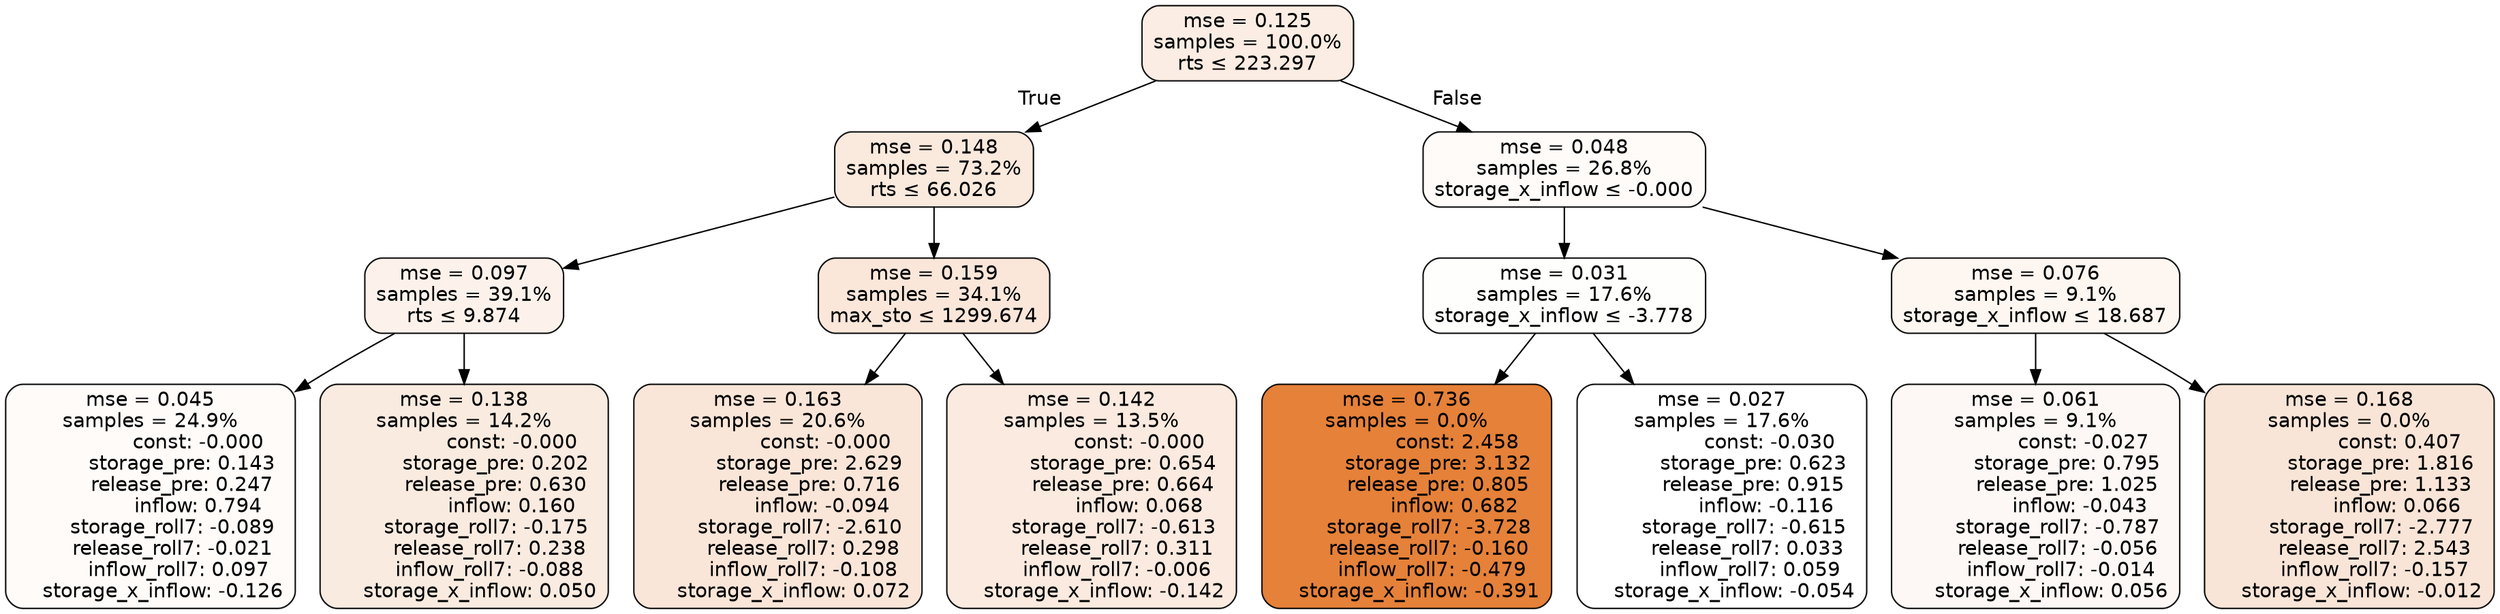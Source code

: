 digraph tree {
bgcolor="transparent"
node [shape=rectangle, style="filled, rounded", color="black", fontname=helvetica] ;
edge [fontname=helvetica] ;
	"0" [label="mse = 0.125
samples = 100.0%
rts &le; 223.297", fillcolor="#fbede3"]
	"1" [label="mse = 0.148
samples = 73.2%
rts &le; 66.026", fillcolor="#fae9dd"]
	"2" [label="mse = 0.097
samples = 39.1%
rts &le; 9.874", fillcolor="#fcf2eb"]
	"3" [label="mse = 0.045
samples = 24.9%
               const: -0.000
          storage_pre: 0.143
          release_pre: 0.247
               inflow: 0.794
       storage_roll7: -0.089
       release_roll7: -0.021
         inflow_roll7: 0.097
    storage_x_inflow: -0.126", fillcolor="#fefbf9"]
	"4" [label="mse = 0.138
samples = 14.2%
               const: -0.000
          storage_pre: 0.202
          release_pre: 0.630
               inflow: 0.160
       storage_roll7: -0.175
        release_roll7: 0.238
        inflow_roll7: -0.088
     storage_x_inflow: 0.050", fillcolor="#faebe0"]
	"5" [label="mse = 0.159
samples = 34.1%
max_sto &le; 1299.674", fillcolor="#fae7da"]
	"6" [label="mse = 0.163
samples = 20.6%
               const: -0.000
          storage_pre: 2.629
          release_pre: 0.716
              inflow: -0.094
       storage_roll7: -2.610
        release_roll7: 0.298
        inflow_roll7: -0.108
     storage_x_inflow: 0.072", fillcolor="#fae6d8"]
	"7" [label="mse = 0.142
samples = 13.5%
               const: -0.000
          storage_pre: 0.654
          release_pre: 0.664
               inflow: 0.068
       storage_roll7: -0.613
        release_roll7: 0.311
        inflow_roll7: -0.006
    storage_x_inflow: -0.142", fillcolor="#faeadf"]
	"8" [label="mse = 0.048
samples = 26.8%
storage_x_inflow &le; -0.000", fillcolor="#fefbf9"]
	"9" [label="mse = 0.031
samples = 17.6%
storage_x_inflow &le; -3.778", fillcolor="#fefefd"]
	"10" [label="mse = 0.736
samples = 0.0%
                const: 2.458
          storage_pre: 3.132
          release_pre: 0.805
               inflow: 0.682
       storage_roll7: -3.728
       release_roll7: -0.160
        inflow_roll7: -0.479
    storage_x_inflow: -0.391", fillcolor="#e58139"]
	"11" [label="mse = 0.027
samples = 17.6%
               const: -0.030
          storage_pre: 0.623
          release_pre: 0.915
              inflow: -0.116
       storage_roll7: -0.615
        release_roll7: 0.033
         inflow_roll7: 0.059
    storage_x_inflow: -0.054", fillcolor="#ffffff"]
	"12" [label="mse = 0.076
samples = 9.1%
storage_x_inflow &le; 18.687", fillcolor="#fdf6f1"]
	"13" [label="mse = 0.061
samples = 9.1%
               const: -0.027
          storage_pre: 0.795
          release_pre: 1.025
              inflow: -0.043
       storage_roll7: -0.787
       release_roll7: -0.056
        inflow_roll7: -0.014
     storage_x_inflow: 0.056", fillcolor="#fdf8f5"]
	"14" [label="mse = 0.168
samples = 0.0%
                const: 0.407
          storage_pre: 1.816
          release_pre: 1.133
               inflow: 0.066
       storage_roll7: -2.777
        release_roll7: 2.543
        inflow_roll7: -0.157
    storage_x_inflow: -0.012", fillcolor="#f9e5d7"]

	"0" -> "1" [labeldistance=2.5, labelangle=45, headlabel="True"]
	"1" -> "2"
	"2" -> "3"
	"2" -> "4"
	"1" -> "5"
	"5" -> "6"
	"5" -> "7"
	"0" -> "8" [labeldistance=2.5, labelangle=-45, headlabel="False"]
	"8" -> "9"
	"9" -> "10"
	"9" -> "11"
	"8" -> "12"
	"12" -> "13"
	"12" -> "14"
}